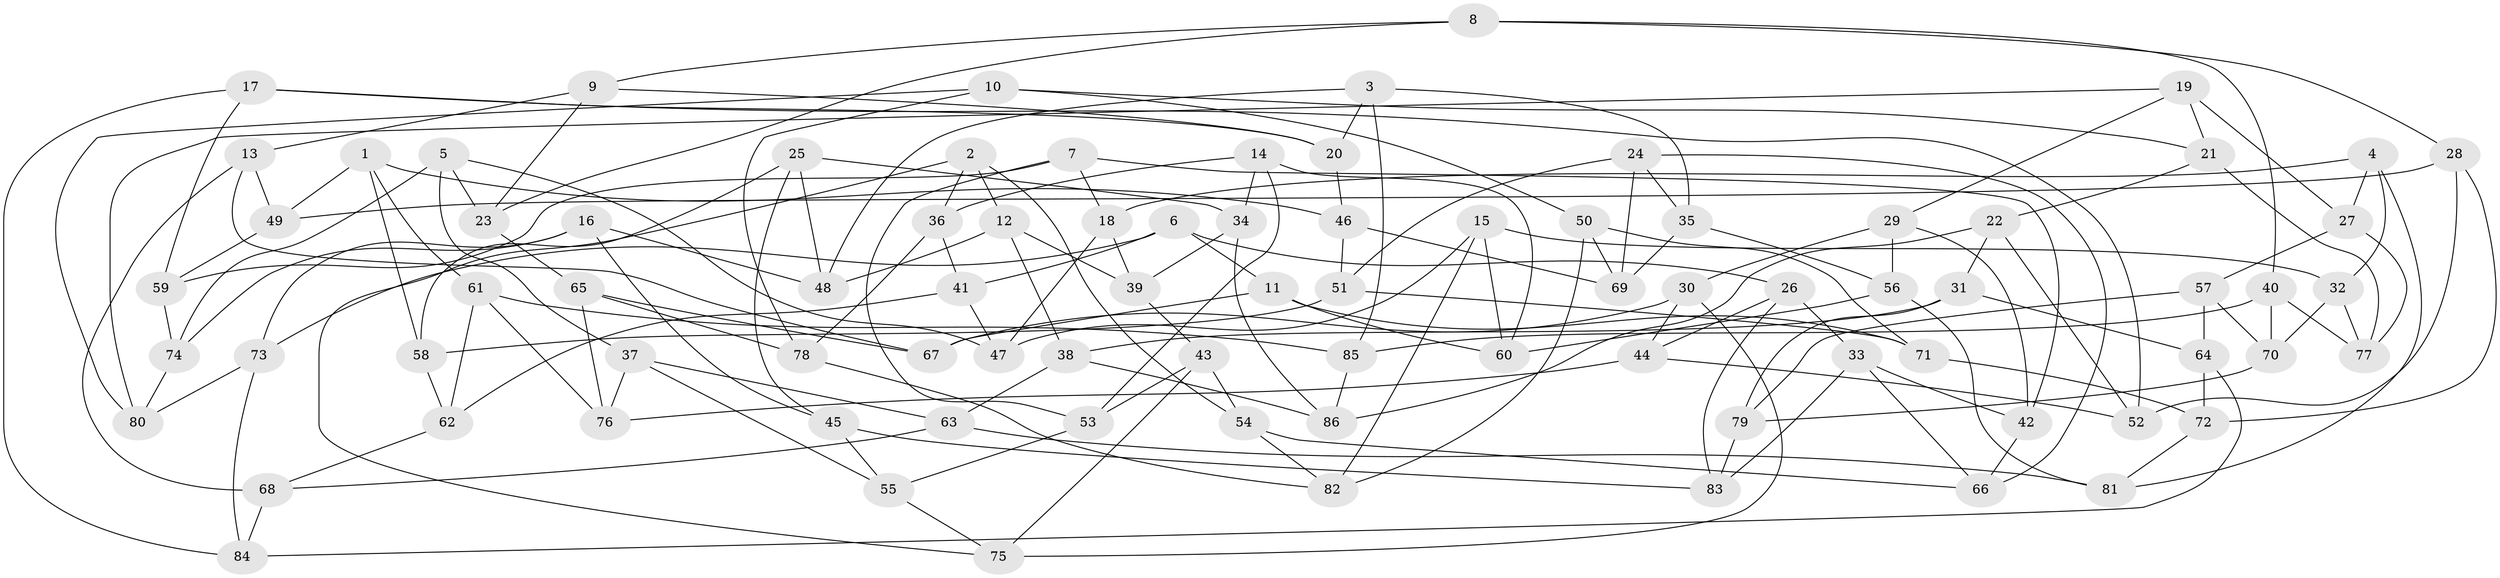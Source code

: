 // Generated by graph-tools (version 1.1) at 2025/11/02/27/25 16:11:44]
// undirected, 86 vertices, 172 edges
graph export_dot {
graph [start="1"]
  node [color=gray90,style=filled];
  1;
  2;
  3;
  4;
  5;
  6;
  7;
  8;
  9;
  10;
  11;
  12;
  13;
  14;
  15;
  16;
  17;
  18;
  19;
  20;
  21;
  22;
  23;
  24;
  25;
  26;
  27;
  28;
  29;
  30;
  31;
  32;
  33;
  34;
  35;
  36;
  37;
  38;
  39;
  40;
  41;
  42;
  43;
  44;
  45;
  46;
  47;
  48;
  49;
  50;
  51;
  52;
  53;
  54;
  55;
  56;
  57;
  58;
  59;
  60;
  61;
  62;
  63;
  64;
  65;
  66;
  67;
  68;
  69;
  70;
  71;
  72;
  73;
  74;
  75;
  76;
  77;
  78;
  79;
  80;
  81;
  82;
  83;
  84;
  85;
  86;
  1 -- 49;
  1 -- 46;
  1 -- 61;
  1 -- 58;
  2 -- 36;
  2 -- 12;
  2 -- 54;
  2 -- 75;
  3 -- 20;
  3 -- 48;
  3 -- 35;
  3 -- 85;
  4 -- 27;
  4 -- 32;
  4 -- 18;
  4 -- 81;
  5 -- 37;
  5 -- 23;
  5 -- 74;
  5 -- 47;
  6 -- 26;
  6 -- 11;
  6 -- 73;
  6 -- 41;
  7 -- 42;
  7 -- 18;
  7 -- 59;
  7 -- 53;
  8 -- 9;
  8 -- 28;
  8 -- 40;
  8 -- 23;
  9 -- 23;
  9 -- 20;
  9 -- 13;
  10 -- 80;
  10 -- 50;
  10 -- 78;
  10 -- 21;
  11 -- 60;
  11 -- 71;
  11 -- 67;
  12 -- 48;
  12 -- 38;
  12 -- 39;
  13 -- 68;
  13 -- 49;
  13 -- 67;
  14 -- 60;
  14 -- 53;
  14 -- 34;
  14 -- 36;
  15 -- 47;
  15 -- 32;
  15 -- 60;
  15 -- 82;
  16 -- 45;
  16 -- 73;
  16 -- 48;
  16 -- 74;
  17 -- 59;
  17 -- 20;
  17 -- 52;
  17 -- 84;
  18 -- 47;
  18 -- 39;
  19 -- 80;
  19 -- 21;
  19 -- 29;
  19 -- 27;
  20 -- 46;
  21 -- 77;
  21 -- 22;
  22 -- 52;
  22 -- 31;
  22 -- 86;
  23 -- 65;
  24 -- 51;
  24 -- 35;
  24 -- 66;
  24 -- 69;
  25 -- 34;
  25 -- 45;
  25 -- 58;
  25 -- 48;
  26 -- 33;
  26 -- 44;
  26 -- 83;
  27 -- 57;
  27 -- 77;
  28 -- 49;
  28 -- 52;
  28 -- 72;
  29 -- 56;
  29 -- 30;
  29 -- 42;
  30 -- 67;
  30 -- 44;
  30 -- 75;
  31 -- 79;
  31 -- 38;
  31 -- 64;
  32 -- 70;
  32 -- 77;
  33 -- 42;
  33 -- 83;
  33 -- 66;
  34 -- 86;
  34 -- 39;
  35 -- 56;
  35 -- 69;
  36 -- 78;
  36 -- 41;
  37 -- 76;
  37 -- 55;
  37 -- 63;
  38 -- 63;
  38 -- 86;
  39 -- 43;
  40 -- 85;
  40 -- 70;
  40 -- 77;
  41 -- 47;
  41 -- 62;
  42 -- 66;
  43 -- 54;
  43 -- 53;
  43 -- 75;
  44 -- 52;
  44 -- 76;
  45 -- 55;
  45 -- 83;
  46 -- 51;
  46 -- 69;
  49 -- 59;
  50 -- 69;
  50 -- 82;
  50 -- 71;
  51 -- 58;
  51 -- 71;
  53 -- 55;
  54 -- 82;
  54 -- 66;
  55 -- 75;
  56 -- 60;
  56 -- 81;
  57 -- 64;
  57 -- 70;
  57 -- 79;
  58 -- 62;
  59 -- 74;
  61 -- 62;
  61 -- 85;
  61 -- 76;
  62 -- 68;
  63 -- 81;
  63 -- 68;
  64 -- 72;
  64 -- 84;
  65 -- 76;
  65 -- 67;
  65 -- 78;
  68 -- 84;
  70 -- 79;
  71 -- 72;
  72 -- 81;
  73 -- 84;
  73 -- 80;
  74 -- 80;
  78 -- 82;
  79 -- 83;
  85 -- 86;
}
